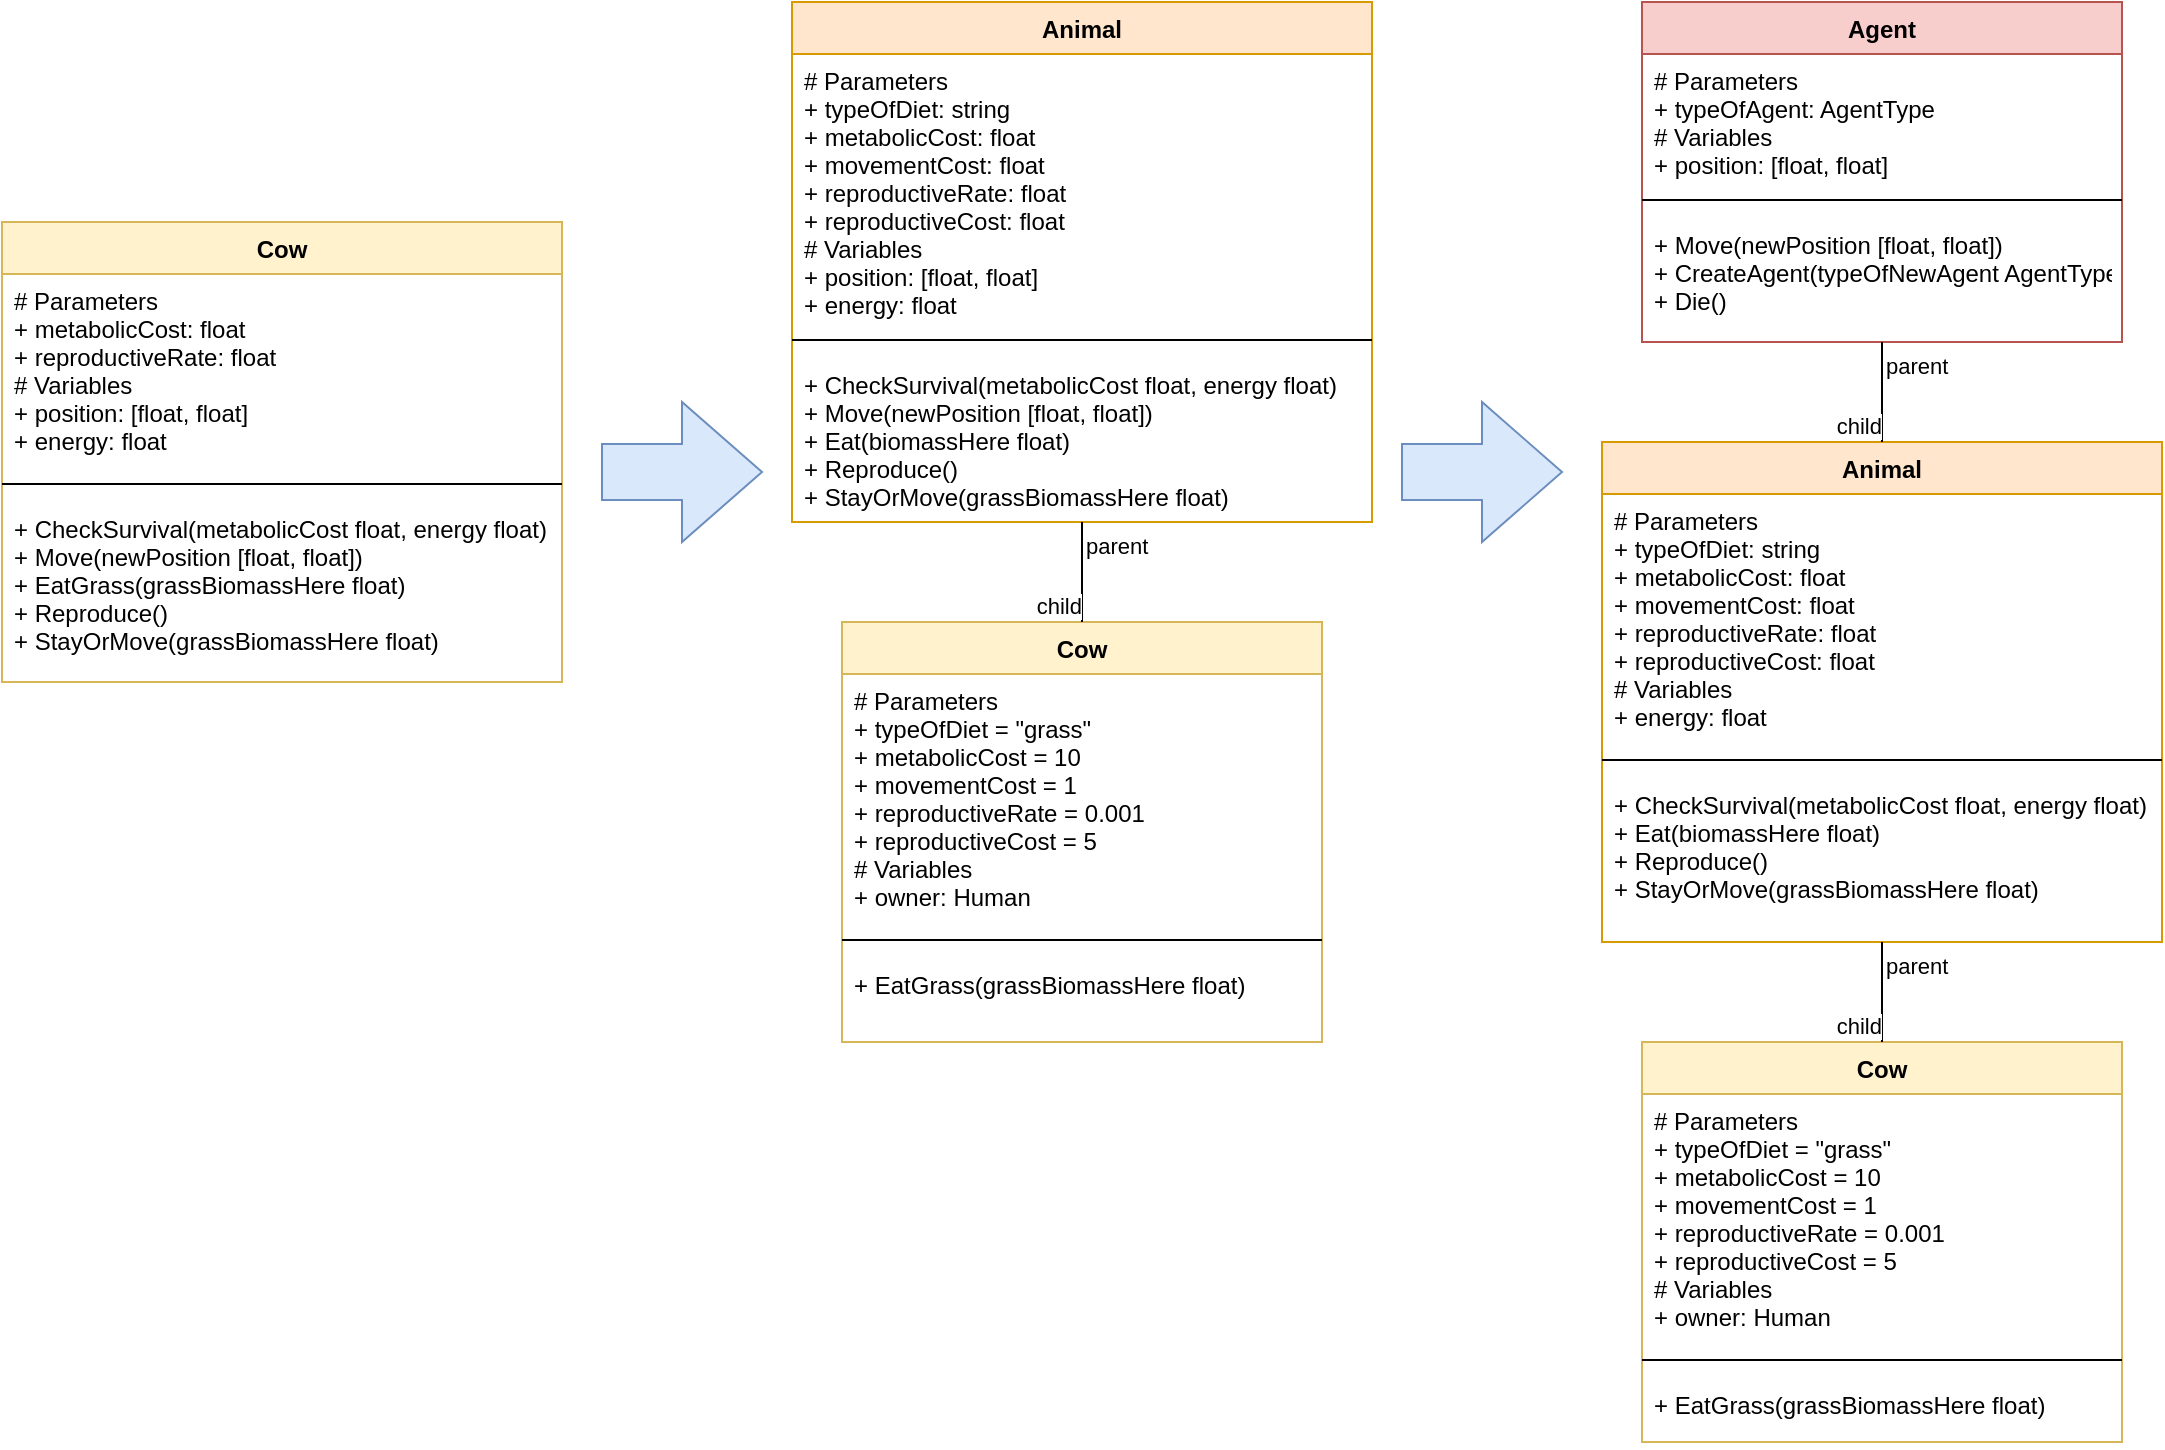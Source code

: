 <mxfile version="13.9.9" type="github">
  <diagram id="4BCitMFgAUkUqsimP4Va" name="Page-1">
    <mxGraphModel dx="1038" dy="548" grid="1" gridSize="10" guides="1" tooltips="1" connect="1" arrows="1" fold="1" page="1" pageScale="1" pageWidth="1169" pageHeight="827" math="0" shadow="0">
      <root>
        <mxCell id="0" />
        <mxCell id="1" parent="0" />
        <mxCell id="puownyQQIAGT5_0H63wK-23" value="Cow" style="swimlane;fontStyle=1;align=center;verticalAlign=top;childLayout=stackLayout;horizontal=1;startSize=26;horizontalStack=0;resizeParent=1;resizeParentMax=0;resizeLast=0;collapsible=1;marginBottom=0;fillColor=#fff2cc;strokeColor=#d6b656;" vertex="1" parent="1">
          <mxGeometry x="40" y="120" width="280" height="230" as="geometry" />
        </mxCell>
        <mxCell id="puownyQQIAGT5_0H63wK-24" value="# Parameters&#xa;+ metabolicCost: float&#xa;+ reproductiveRate: float&#xa;# Variables&#xa;+ position: [float, float]&#xa;+ energy: float" style="text;strokeColor=none;fillColor=none;align=left;verticalAlign=top;spacingLeft=4;spacingRight=4;overflow=hidden;rotatable=0;points=[[0,0.5],[1,0.5]];portConstraint=eastwest;" vertex="1" parent="puownyQQIAGT5_0H63wK-23">
          <mxGeometry y="26" width="280" height="96" as="geometry" />
        </mxCell>
        <mxCell id="puownyQQIAGT5_0H63wK-25" value="" style="line;strokeWidth=1;fillColor=none;align=left;verticalAlign=middle;spacingTop=-1;spacingLeft=3;spacingRight=3;rotatable=0;labelPosition=right;points=[];portConstraint=eastwest;" vertex="1" parent="puownyQQIAGT5_0H63wK-23">
          <mxGeometry y="122" width="280" height="18" as="geometry" />
        </mxCell>
        <mxCell id="puownyQQIAGT5_0H63wK-26" value="+ CheckSurvival(metabolicCost float, energy float)&#xa;+ Move(newPosition [float, float])&#xa;+ EatGrass(grassBiomassHere float)&#xa;+ Reproduce()&#xa;+ StayOrMove(grassBiomassHere float)" style="text;strokeColor=none;fillColor=none;align=left;verticalAlign=top;spacingLeft=4;spacingRight=4;overflow=hidden;rotatable=0;points=[[0,0.5],[1,0.5]];portConstraint=eastwest;" vertex="1" parent="puownyQQIAGT5_0H63wK-23">
          <mxGeometry y="140" width="280" height="90" as="geometry" />
        </mxCell>
        <mxCell id="puownyQQIAGT5_0H63wK-28" value="Cow" style="swimlane;fontStyle=1;align=center;verticalAlign=top;childLayout=stackLayout;horizontal=1;startSize=26;horizontalStack=0;resizeParent=1;resizeParentMax=0;resizeLast=0;collapsible=1;marginBottom=0;fillColor=#fff2cc;strokeColor=#d6b656;" vertex="1" parent="1">
          <mxGeometry x="460" y="320" width="240" height="210" as="geometry" />
        </mxCell>
        <mxCell id="puownyQQIAGT5_0H63wK-29" value="# Parameters&#xa;+ typeOfDiet = &quot;grass&quot;&#xa;+ metabolicCost = 10&#xa;+ movementCost = 1&#xa;+ reproductiveRate = 0.001&#xa;+ reproductiveCost = 5&#xa;# Variables&#xa;+ owner: Human" style="text;strokeColor=none;fillColor=none;align=left;verticalAlign=top;spacingLeft=4;spacingRight=4;overflow=hidden;rotatable=0;points=[[0,0.5],[1,0.5]];portConstraint=eastwest;" vertex="1" parent="puownyQQIAGT5_0H63wK-28">
          <mxGeometry y="26" width="240" height="124" as="geometry" />
        </mxCell>
        <mxCell id="puownyQQIAGT5_0H63wK-30" value="" style="line;strokeWidth=1;fillColor=none;align=left;verticalAlign=middle;spacingTop=-1;spacingLeft=3;spacingRight=3;rotatable=0;labelPosition=right;points=[];portConstraint=eastwest;" vertex="1" parent="puownyQQIAGT5_0H63wK-28">
          <mxGeometry y="150" width="240" height="18" as="geometry" />
        </mxCell>
        <mxCell id="puownyQQIAGT5_0H63wK-31" value="+ EatGrass(grassBiomassHere float)&#xa;" style="text;strokeColor=none;fillColor=none;align=left;verticalAlign=top;spacingLeft=4;spacingRight=4;overflow=hidden;rotatable=0;points=[[0,0.5],[1,0.5]];portConstraint=eastwest;" vertex="1" parent="puownyQQIAGT5_0H63wK-28">
          <mxGeometry y="168" width="240" height="42" as="geometry" />
        </mxCell>
        <mxCell id="puownyQQIAGT5_0H63wK-32" value="Animal" style="swimlane;fontStyle=1;align=center;verticalAlign=top;childLayout=stackLayout;horizontal=1;startSize=26;horizontalStack=0;resizeParent=1;resizeParentMax=0;resizeLast=0;collapsible=1;marginBottom=0;fillColor=#ffe6cc;strokeColor=#d79b00;" vertex="1" parent="1">
          <mxGeometry x="435" y="10" width="290" height="260" as="geometry" />
        </mxCell>
        <mxCell id="puownyQQIAGT5_0H63wK-33" value="# Parameters&#xa;+ typeOfDiet: string&#xa;+ metabolicCost: float&#xa;+ movementCost: float&#xa;+ reproductiveRate: float&#xa;+ reproductiveCost: float&#xa;# Variables&#xa;+ position: [float, float]&#xa;+ energy: float" style="text;strokeColor=none;fillColor=none;align=left;verticalAlign=top;spacingLeft=4;spacingRight=4;overflow=hidden;rotatable=0;points=[[0,0.5],[1,0.5]];portConstraint=eastwest;" vertex="1" parent="puownyQQIAGT5_0H63wK-32">
          <mxGeometry y="26" width="290" height="134" as="geometry" />
        </mxCell>
        <mxCell id="puownyQQIAGT5_0H63wK-34" value="" style="line;strokeWidth=1;fillColor=none;align=left;verticalAlign=middle;spacingTop=-1;spacingLeft=3;spacingRight=3;rotatable=0;labelPosition=right;points=[];portConstraint=eastwest;" vertex="1" parent="puownyQQIAGT5_0H63wK-32">
          <mxGeometry y="160" width="290" height="18" as="geometry" />
        </mxCell>
        <mxCell id="puownyQQIAGT5_0H63wK-35" value="+ CheckSurvival(metabolicCost float, energy float)&#xa;+ Move(newPosition [float, float])&#xa;+ Eat(biomassHere float)&#xa;+ Reproduce()&#xa;+ StayOrMove(grassBiomassHere float)" style="text;strokeColor=none;fillColor=none;align=left;verticalAlign=top;spacingLeft=4;spacingRight=4;overflow=hidden;rotatable=0;points=[[0,0.5],[1,0.5]];portConstraint=eastwest;" vertex="1" parent="puownyQQIAGT5_0H63wK-32">
          <mxGeometry y="178" width="290" height="82" as="geometry" />
        </mxCell>
        <mxCell id="puownyQQIAGT5_0H63wK-36" value="" style="endArrow=none;html=1;edgeStyle=orthogonalEdgeStyle;" edge="1" parent="1" source="puownyQQIAGT5_0H63wK-32" target="puownyQQIAGT5_0H63wK-28">
          <mxGeometry relative="1" as="geometry">
            <mxPoint x="330" y="380" as="sourcePoint" />
            <mxPoint x="490" y="380" as="targetPoint" />
          </mxGeometry>
        </mxCell>
        <mxCell id="puownyQQIAGT5_0H63wK-37" value="parent" style="edgeLabel;resizable=0;html=1;align=left;verticalAlign=bottom;" connectable="0" vertex="1" parent="puownyQQIAGT5_0H63wK-36">
          <mxGeometry x="-1" relative="1" as="geometry">
            <mxPoint y="20" as="offset" />
          </mxGeometry>
        </mxCell>
        <mxCell id="puownyQQIAGT5_0H63wK-38" value="child" style="edgeLabel;resizable=0;html=1;align=right;verticalAlign=bottom;" connectable="0" vertex="1" parent="puownyQQIAGT5_0H63wK-36">
          <mxGeometry x="1" relative="1" as="geometry" />
        </mxCell>
        <mxCell id="puownyQQIAGT5_0H63wK-42" value="" style="html=1;shadow=0;dashed=0;align=center;verticalAlign=middle;shape=mxgraph.arrows2.arrow;dy=0.6;dx=40;notch=0;fillColor=#dae8fc;strokeColor=#6c8ebf;" vertex="1" parent="1">
          <mxGeometry x="340" y="210" width="80" height="70" as="geometry" />
        </mxCell>
        <mxCell id="puownyQQIAGT5_0H63wK-43" value="" style="html=1;shadow=0;dashed=0;align=center;verticalAlign=middle;shape=mxgraph.arrows2.arrow;dy=0.6;dx=40;notch=0;fillColor=#dae8fc;strokeColor=#6c8ebf;" vertex="1" parent="1">
          <mxGeometry x="740" y="210" width="80" height="70" as="geometry" />
        </mxCell>
        <mxCell id="puownyQQIAGT5_0H63wK-44" value="Cow" style="swimlane;fontStyle=1;align=center;verticalAlign=top;childLayout=stackLayout;horizontal=1;startSize=26;horizontalStack=0;resizeParent=1;resizeParentMax=0;resizeLast=0;collapsible=1;marginBottom=0;fillColor=#fff2cc;strokeColor=#d6b656;" vertex="1" parent="1">
          <mxGeometry x="860" y="530" width="240" height="200" as="geometry" />
        </mxCell>
        <mxCell id="puownyQQIAGT5_0H63wK-45" value="# Parameters&#xa;+ typeOfDiet = &quot;grass&quot;&#xa;+ metabolicCost = 10&#xa;+ movementCost = 1&#xa;+ reproductiveRate = 0.001&#xa;+ reproductiveCost = 5&#xa;# Variables&#xa;+ owner: Human" style="text;strokeColor=none;fillColor=none;align=left;verticalAlign=top;spacingLeft=4;spacingRight=4;overflow=hidden;rotatable=0;points=[[0,0.5],[1,0.5]];portConstraint=eastwest;" vertex="1" parent="puownyQQIAGT5_0H63wK-44">
          <mxGeometry y="26" width="240" height="124" as="geometry" />
        </mxCell>
        <mxCell id="puownyQQIAGT5_0H63wK-46" value="" style="line;strokeWidth=1;fillColor=none;align=left;verticalAlign=middle;spacingTop=-1;spacingLeft=3;spacingRight=3;rotatable=0;labelPosition=right;points=[];portConstraint=eastwest;" vertex="1" parent="puownyQQIAGT5_0H63wK-44">
          <mxGeometry y="150" width="240" height="18" as="geometry" />
        </mxCell>
        <mxCell id="puownyQQIAGT5_0H63wK-47" value="+ EatGrass(grassBiomassHere float)&#xa;" style="text;strokeColor=none;fillColor=none;align=left;verticalAlign=top;spacingLeft=4;spacingRight=4;overflow=hidden;rotatable=0;points=[[0,0.5],[1,0.5]];portConstraint=eastwest;" vertex="1" parent="puownyQQIAGT5_0H63wK-44">
          <mxGeometry y="168" width="240" height="32" as="geometry" />
        </mxCell>
        <mxCell id="puownyQQIAGT5_0H63wK-48" value="Animal" style="swimlane;fontStyle=1;align=center;verticalAlign=top;childLayout=stackLayout;horizontal=1;startSize=26;horizontalStack=0;resizeParent=1;resizeParentMax=0;resizeLast=0;collapsible=1;marginBottom=0;fillColor=#ffe6cc;strokeColor=#d79b00;" vertex="1" parent="1">
          <mxGeometry x="840" y="230" width="280" height="250" as="geometry" />
        </mxCell>
        <mxCell id="puownyQQIAGT5_0H63wK-49" value="# Parameters&#xa;+ typeOfDiet: string&#xa;+ metabolicCost: float&#xa;+ movementCost: float&#xa;+ reproductiveRate: float&#xa;+ reproductiveCost: float&#xa;# Variables&#xa;+ energy: float" style="text;strokeColor=none;fillColor=none;align=left;verticalAlign=top;spacingLeft=4;spacingRight=4;overflow=hidden;rotatable=0;points=[[0,0.5],[1,0.5]];portConstraint=eastwest;" vertex="1" parent="puownyQQIAGT5_0H63wK-48">
          <mxGeometry y="26" width="280" height="124" as="geometry" />
        </mxCell>
        <mxCell id="puownyQQIAGT5_0H63wK-50" value="" style="line;strokeWidth=1;fillColor=none;align=left;verticalAlign=middle;spacingTop=-1;spacingLeft=3;spacingRight=3;rotatable=0;labelPosition=right;points=[];portConstraint=eastwest;" vertex="1" parent="puownyQQIAGT5_0H63wK-48">
          <mxGeometry y="150" width="280" height="18" as="geometry" />
        </mxCell>
        <mxCell id="puownyQQIAGT5_0H63wK-51" value="+ CheckSurvival(metabolicCost float, energy float)&#xa;+ Eat(biomassHere float)&#xa;+ Reproduce()&#xa;+ StayOrMove(grassBiomassHere float)" style="text;strokeColor=none;fillColor=none;align=left;verticalAlign=top;spacingLeft=4;spacingRight=4;overflow=hidden;rotatable=0;points=[[0,0.5],[1,0.5]];portConstraint=eastwest;" vertex="1" parent="puownyQQIAGT5_0H63wK-48">
          <mxGeometry y="168" width="280" height="82" as="geometry" />
        </mxCell>
        <mxCell id="puownyQQIAGT5_0H63wK-52" value="Agent" style="swimlane;fontStyle=1;align=center;verticalAlign=top;childLayout=stackLayout;horizontal=1;startSize=26;horizontalStack=0;resizeParent=1;resizeParentMax=0;resizeLast=0;collapsible=1;marginBottom=0;fillColor=#f8cecc;strokeColor=#b85450;" vertex="1" parent="1">
          <mxGeometry x="860" y="10" width="240" height="170" as="geometry" />
        </mxCell>
        <mxCell id="puownyQQIAGT5_0H63wK-53" value="# Parameters&#xa;+ typeOfAgent: AgentType&#xa;# Variables&#xa;+ position: [float, float]" style="text;strokeColor=none;fillColor=none;align=left;verticalAlign=top;spacingLeft=4;spacingRight=4;overflow=hidden;rotatable=0;points=[[0,0.5],[1,0.5]];portConstraint=eastwest;" vertex="1" parent="puownyQQIAGT5_0H63wK-52">
          <mxGeometry y="26" width="240" height="64" as="geometry" />
        </mxCell>
        <mxCell id="puownyQQIAGT5_0H63wK-54" value="" style="line;strokeWidth=1;fillColor=none;align=left;verticalAlign=middle;spacingTop=-1;spacingLeft=3;spacingRight=3;rotatable=0;labelPosition=right;points=[];portConstraint=eastwest;" vertex="1" parent="puownyQQIAGT5_0H63wK-52">
          <mxGeometry y="90" width="240" height="18" as="geometry" />
        </mxCell>
        <mxCell id="puownyQQIAGT5_0H63wK-55" value="+ Move(newPosition [float, float])&#xa;+ CreateAgent(typeOfNewAgent AgentType)&#xa;+ Die()" style="text;strokeColor=none;fillColor=none;align=left;verticalAlign=top;spacingLeft=4;spacingRight=4;overflow=hidden;rotatable=0;points=[[0,0.5],[1,0.5]];portConstraint=eastwest;" vertex="1" parent="puownyQQIAGT5_0H63wK-52">
          <mxGeometry y="108" width="240" height="62" as="geometry" />
        </mxCell>
        <mxCell id="puownyQQIAGT5_0H63wK-56" value="" style="endArrow=none;html=1;edgeStyle=orthogonalEdgeStyle;" edge="1" parent="1" source="puownyQQIAGT5_0H63wK-52" target="puownyQQIAGT5_0H63wK-48">
          <mxGeometry relative="1" as="geometry">
            <mxPoint x="750" y="280" as="sourcePoint" />
            <mxPoint x="910" y="280" as="targetPoint" />
          </mxGeometry>
        </mxCell>
        <mxCell id="puownyQQIAGT5_0H63wK-57" value="parent" style="edgeLabel;resizable=0;html=1;align=left;verticalAlign=bottom;" connectable="0" vertex="1" parent="puownyQQIAGT5_0H63wK-56">
          <mxGeometry x="-1" relative="1" as="geometry">
            <mxPoint y="20" as="offset" />
          </mxGeometry>
        </mxCell>
        <mxCell id="puownyQQIAGT5_0H63wK-58" value="child" style="edgeLabel;resizable=0;html=1;align=right;verticalAlign=bottom;" connectable="0" vertex="1" parent="puownyQQIAGT5_0H63wK-56">
          <mxGeometry x="1" relative="1" as="geometry" />
        </mxCell>
        <mxCell id="puownyQQIAGT5_0H63wK-59" value="" style="endArrow=none;html=1;edgeStyle=orthogonalEdgeStyle;" edge="1" parent="1" source="puownyQQIAGT5_0H63wK-48" target="puownyQQIAGT5_0H63wK-44">
          <mxGeometry relative="1" as="geometry">
            <mxPoint x="970" y="240" as="sourcePoint" />
            <mxPoint x="1130" y="240" as="targetPoint" />
          </mxGeometry>
        </mxCell>
        <mxCell id="puownyQQIAGT5_0H63wK-60" value="parent" style="edgeLabel;resizable=0;html=1;align=left;verticalAlign=bottom;" connectable="0" vertex="1" parent="puownyQQIAGT5_0H63wK-59">
          <mxGeometry x="-1" relative="1" as="geometry">
            <mxPoint y="20" as="offset" />
          </mxGeometry>
        </mxCell>
        <mxCell id="puownyQQIAGT5_0H63wK-61" value="child" style="edgeLabel;resizable=0;html=1;align=right;verticalAlign=bottom;" connectable="0" vertex="1" parent="puownyQQIAGT5_0H63wK-59">
          <mxGeometry x="1" relative="1" as="geometry" />
        </mxCell>
      </root>
    </mxGraphModel>
  </diagram>
</mxfile>
